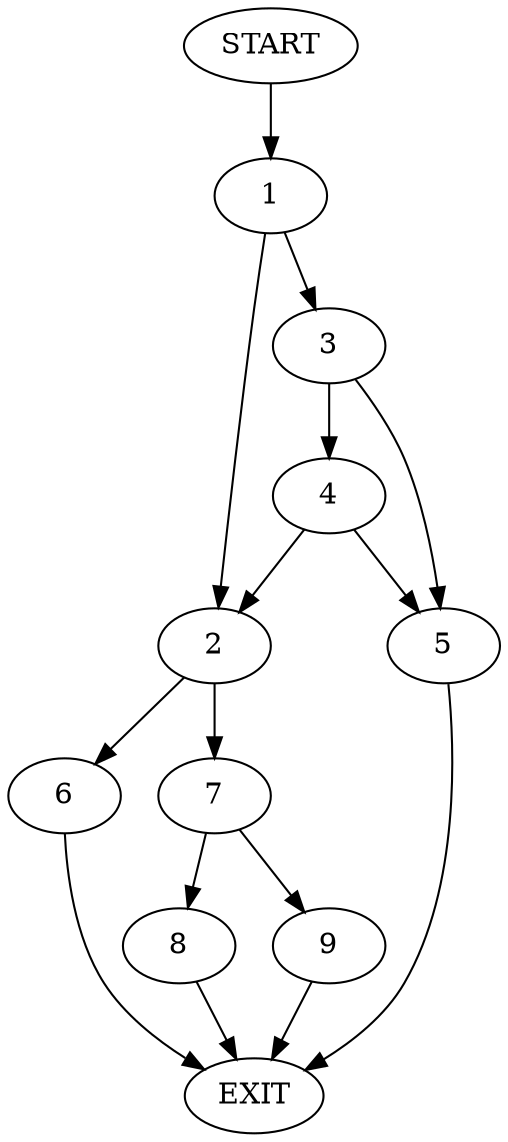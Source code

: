 digraph {
0 [label="START"]
10 [label="EXIT"]
0 -> 1
1 -> 2
1 -> 3
3 -> 4
3 -> 5
2 -> 6
2 -> 7
5 -> 10
4 -> 2
4 -> 5
6 -> 10
7 -> 8
7 -> 9
9 -> 10
8 -> 10
}

